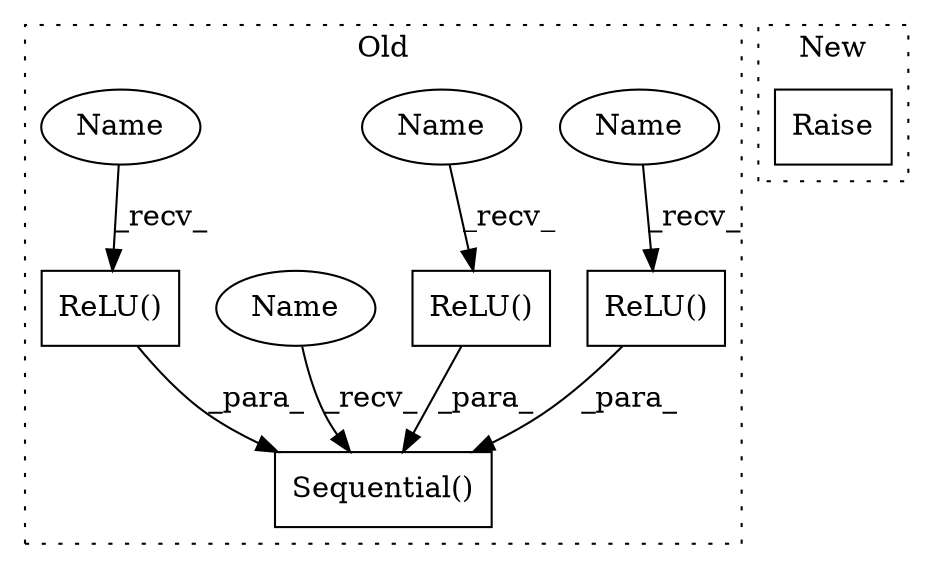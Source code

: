 digraph G {
subgraph cluster0 {
1 [label="ReLU()" a="75" s="2467" l="21" shape="box"];
3 [label="ReLU()" a="75" s="2670" l="21" shape="box"];
4 [label="Sequential()" a="75" s="2284,2894" l="35,19" shape="box"];
5 [label="ReLU()" a="75" s="2873" l="21" shape="box"];
6 [label="Name" a="87" s="2467" l="2" shape="ellipse"];
7 [label="Name" a="87" s="2670" l="2" shape="ellipse"];
8 [label="Name" a="87" s="2284" l="2" shape="ellipse"];
9 [label="Name" a="87" s="2873" l="2" shape="ellipse"];
label = "Old";
style="dotted";
}
subgraph cluster1 {
2 [label="Raise" a="91" s="4061" l="6" shape="box"];
label = "New";
style="dotted";
}
1 -> 4 [label="_para_"];
3 -> 4 [label="_para_"];
5 -> 4 [label="_para_"];
6 -> 1 [label="_recv_"];
7 -> 3 [label="_recv_"];
8 -> 4 [label="_recv_"];
9 -> 5 [label="_recv_"];
}